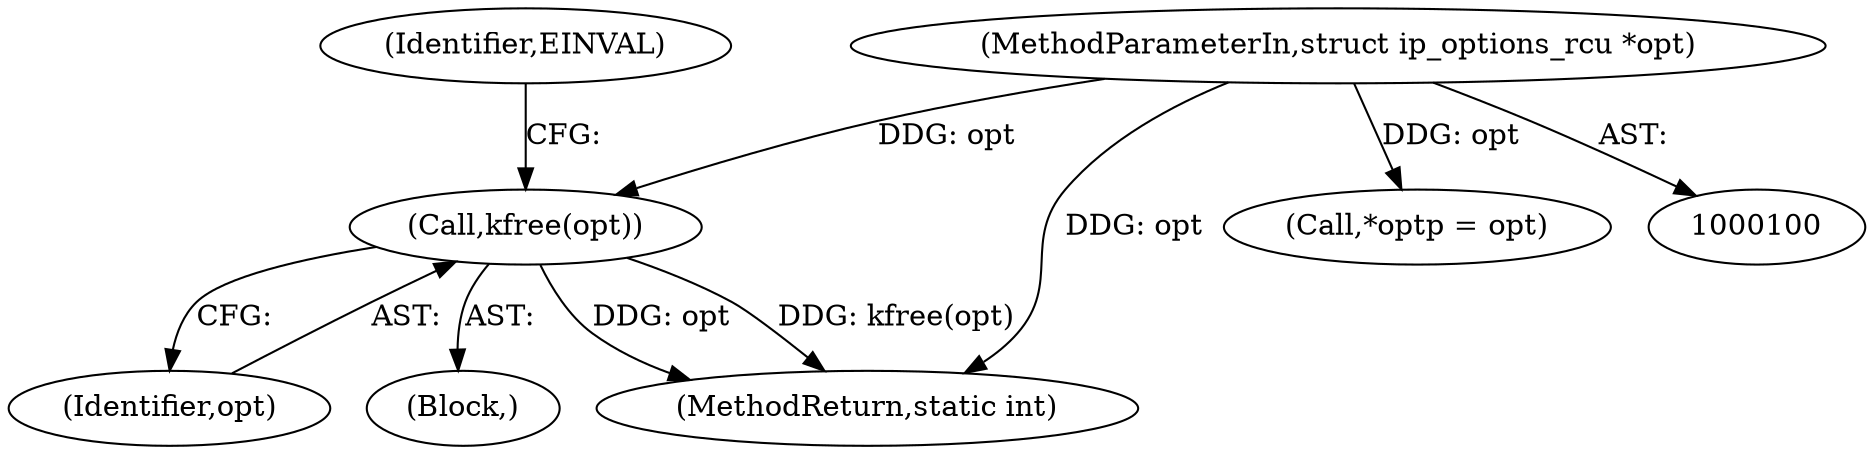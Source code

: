 digraph "0_linux_f6d8bd051c391c1c0458a30b2a7abcd939329259_19@API" {
"1000138" [label="(Call,kfree(opt))"];
"1000103" [label="(MethodParameterIn,struct ip_options_rcu *opt)"];
"1000139" [label="(Identifier,opt)"];
"1000103" [label="(MethodParameterIn,struct ip_options_rcu *opt)"];
"1000137" [label="(Block,)"];
"1000152" [label="(MethodReturn,static int)"];
"1000138" [label="(Call,kfree(opt))"];
"1000146" [label="(Call,*optp = opt)"];
"1000142" [label="(Identifier,EINVAL)"];
"1000138" -> "1000137"  [label="AST: "];
"1000138" -> "1000139"  [label="CFG: "];
"1000139" -> "1000138"  [label="AST: "];
"1000142" -> "1000138"  [label="CFG: "];
"1000138" -> "1000152"  [label="DDG: opt"];
"1000138" -> "1000152"  [label="DDG: kfree(opt)"];
"1000103" -> "1000138"  [label="DDG: opt"];
"1000103" -> "1000100"  [label="AST: "];
"1000103" -> "1000152"  [label="DDG: opt"];
"1000103" -> "1000146"  [label="DDG: opt"];
}
